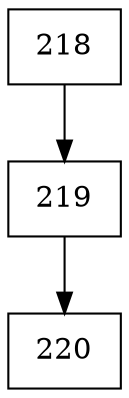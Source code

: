 digraph G {
  node [shape=record];
  node0 [label="{218}"];
  node0 -> node1;
  node1 [label="{219}"];
  node1 -> node2;
  node2 [label="{220}"];
}
